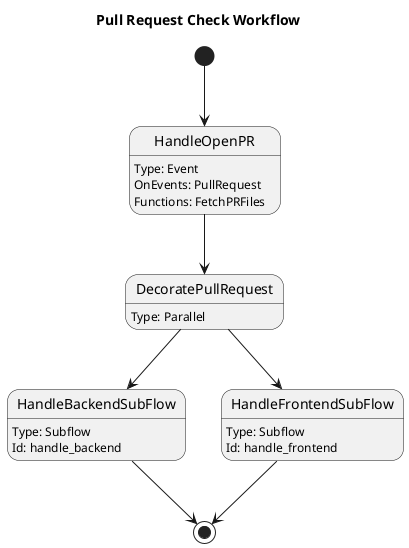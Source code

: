 @startuml
title Pull Request Check Workflow
skinparam backgroundColor White
skinparam state {
StartColor Green
EndColor Red
}
[*] --> HandleOpenPR

HandleOpenPR: Type: Event
HandleOpenPR: OnEvents: PullRequest
HandleOpenPR: Functions: FetchPRFiles
HandleOpenPR --> DecoratePullRequest

DecoratePullRequest: Type: Parallel
DecoratePullRequest --> HandleBackendSubFlow
DecoratePullRequest --> HandleFrontendSubFlow

HandleBackendSubFlow: Type: Subflow
HandleBackendSubFlow: Id: handle_backend
HandleBackendSubFlow --> [*]

HandleFrontendSubFlow: Type: Subflow
HandleFrontendSubFlow: Id: handle_frontend
HandleFrontendSubFlow --> [*]

@enduml